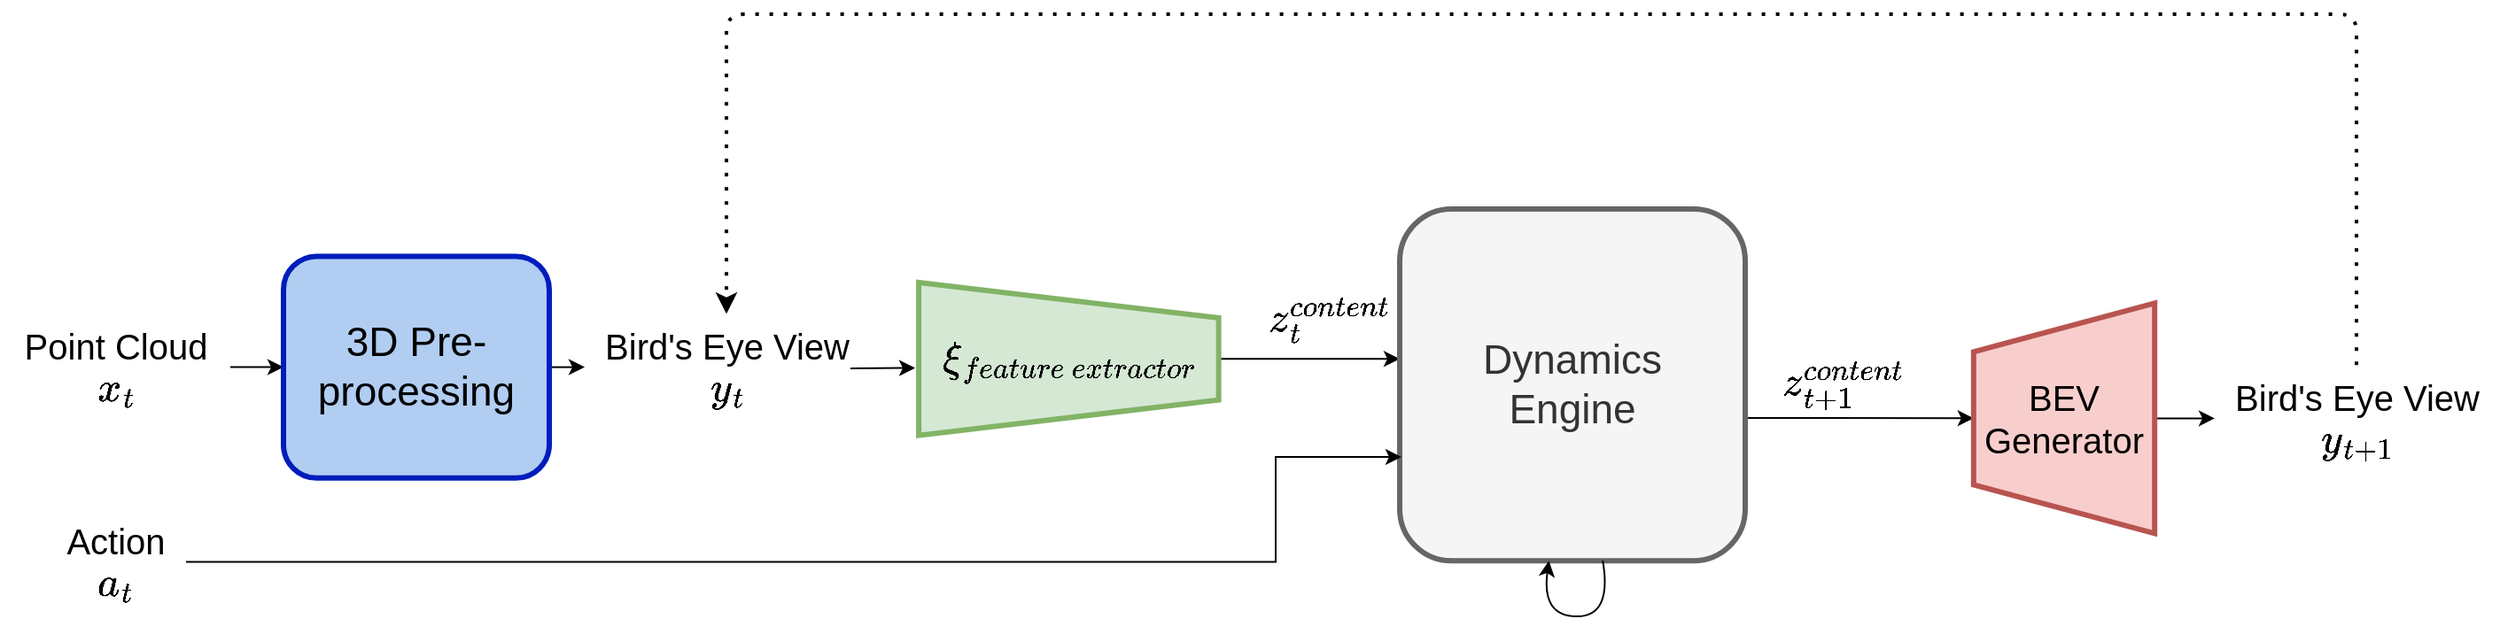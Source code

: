 <mxfile version="21.3.4" type="github">
  <diagram id="EVrbKENyEVnjGAG4AELT" name="Page-1">
    <mxGraphModel dx="1434" dy="746" grid="1" gridSize="10" guides="1" tooltips="1" connect="1" arrows="1" fold="1" page="1" pageScale="1" pageWidth="1169" pageHeight="827" math="1" shadow="0">
      <root>
        <mxCell id="0" />
        <mxCell id="1" parent="0" />
        <mxCell id="f9G_BaiLi3q2K68a_gNP-3" style="edgeStyle=orthogonalEdgeStyle;rounded=0;orthogonalLoop=1;jettySize=auto;html=1;" parent="1" source="rsoeOqy-VsgO8BAAmOL_-3" target="rsoeOqy-VsgO8BAAmOL_-4" edge="1">
          <mxGeometry relative="1" as="geometry">
            <Array as="points">
              <mxPoint x="1030" y="275" />
              <mxPoint x="1030" y="275" />
            </Array>
          </mxGeometry>
        </mxCell>
        <mxCell id="rsoeOqy-VsgO8BAAmOL_-3" value="&lt;div&gt;$$\xi_{feature\&amp;nbsp; extractor}$$&lt;/div&gt;" style="shape=trapezoid;perimeter=trapezoidPerimeter;whiteSpace=wrap;html=1;fixedSize=1;rotation=90;horizontal=0;fontSize=20;fillColor=#d5e8d4;strokeColor=#82b366;strokeWidth=3;" parent="1" vertex="1">
          <mxGeometry x="820" y="190" width="86.36" height="169.28" as="geometry" />
        </mxCell>
        <mxCell id="Qng38_FX3BrwguZekm4N-1" style="edgeStyle=orthogonalEdgeStyle;rounded=0;orthogonalLoop=1;jettySize=auto;html=1;" parent="1" source="rsoeOqy-VsgO8BAAmOL_-4" target="rsoeOqy-VsgO8BAAmOL_-5" edge="1">
          <mxGeometry relative="1" as="geometry">
            <Array as="points">
              <mxPoint x="1290" y="308" />
              <mxPoint x="1290" y="308" />
            </Array>
          </mxGeometry>
        </mxCell>
        <mxCell id="rsoeOqy-VsgO8BAAmOL_-4" value="&lt;p style=&quot;line-height: 130%; font-size: 23px;&quot;&gt;&lt;/p&gt;&lt;div style=&quot;font-size: 23px;&quot;&gt;&lt;font style=&quot;font-size: 23px;&quot;&gt;Dynamics&lt;/font&gt;&lt;/div&gt;&lt;div style=&quot;font-size: 23px;&quot;&gt;&lt;font style=&quot;font-size: 23px;&quot;&gt;Engine&lt;/font&gt;&lt;/div&gt;&lt;p style=&quot;font-size: 23px;&quot;&gt;&lt;/p&gt;" style="rounded=1;whiteSpace=wrap;html=1;fillColor=#f5f5f5;strokeColor=#666666;fontColor=#333333;strokeWidth=3;horizontal=1;" parent="1" vertex="1">
          <mxGeometry x="1050" y="190" width="195" height="198.6" as="geometry" />
        </mxCell>
        <mxCell id="2LGTjAn5IBV8_32J_CFB-2" value="" style="edgeStyle=orthogonalEdgeStyle;rounded=0;orthogonalLoop=1;jettySize=auto;html=1;" parent="1" source="rsoeOqy-VsgO8BAAmOL_-5" target="Qng38_FX3BrwguZekm4N-6" edge="1">
          <mxGeometry relative="1" as="geometry" />
        </mxCell>
        <mxCell id="rsoeOqy-VsgO8BAAmOL_-5" value="&lt;div&gt;BEV Generator&lt;/div&gt;" style="shape=trapezoid;perimeter=trapezoidPerimeter;whiteSpace=wrap;html=1;fixedSize=1;fontSize=20;rotation=90;horizontal=0;direction=east;flipV=1;size=27.5;fillColor=#f8cecc;strokeColor=#b85450;strokeWidth=3;" parent="1" vertex="1">
          <mxGeometry x="1360" y="257.09" width="130" height="102.19" as="geometry" />
        </mxCell>
        <mxCell id="wFatvhg8cRB6fwVL0rMG-9" value="" style="edgeStyle=orthogonalEdgeStyle;rounded=0;orthogonalLoop=1;jettySize=auto;html=1;" parent="1" source="rsoeOqy-VsgO8BAAmOL_-14" target="wFatvhg8cRB6fwVL0rMG-8" edge="1">
          <mxGeometry relative="1" as="geometry" />
        </mxCell>
        <mxCell id="rsoeOqy-VsgO8BAAmOL_-14" value="&lt;div&gt;Point Cloud&lt;/div&gt;&lt;div&gt;\(x_t\)&lt;/div&gt;" style="text;html=1;align=center;verticalAlign=middle;resizable=0;points=[];autosize=1;strokeColor=none;fillColor=none;fontSize=20;" parent="1" vertex="1">
          <mxGeometry x="260" y="249.3" width="130" height="60" as="geometry" />
        </mxCell>
        <mxCell id="f9G_BaiLi3q2K68a_gNP-1" style="edgeStyle=orthogonalEdgeStyle;rounded=0;orthogonalLoop=1;jettySize=auto;html=1;entryX=0.005;entryY=0.705;entryDx=0;entryDy=0;entryPerimeter=0;" parent="1" source="rsoeOqy-VsgO8BAAmOL_-16" target="rsoeOqy-VsgO8BAAmOL_-4" edge="1">
          <mxGeometry relative="1" as="geometry">
            <Array as="points">
              <mxPoint x="980" y="389" />
              <mxPoint x="980" y="330" />
            </Array>
          </mxGeometry>
        </mxCell>
        <mxCell id="rsoeOqy-VsgO8BAAmOL_-16" value="&lt;div&gt;Action&lt;/div&gt;&lt;div&gt;\(a_t\)&lt;/div&gt;" style="text;html=1;align=center;verticalAlign=middle;resizable=0;points=[];autosize=1;strokeColor=none;fillColor=none;fontSize=20;" parent="1" vertex="1">
          <mxGeometry x="285" y="359.28" width="80" height="60" as="geometry" />
        </mxCell>
        <mxCell id="rsoeOqy-VsgO8BAAmOL_-23" value="" style="endArrow=classic;dashed=1;html=1;dashPattern=1 3;strokeWidth=2;rounded=1;fontSize=20;startArrow=none;startFill=0;endFill=1;" parent="1" source="Qng38_FX3BrwguZekm4N-6" target="2mjd-9uhkY1LPrBKcRSL-4" edge="1">
          <mxGeometry width="50" height="50" relative="1" as="geometry">
            <mxPoint x="1865" y="278.18" as="sourcePoint" />
            <mxPoint x="450" y="260" as="targetPoint" />
            <Array as="points">
              <mxPoint x="1590" y="80" />
              <mxPoint x="670" y="80" />
            </Array>
          </mxGeometry>
        </mxCell>
        <mxCell id="2mjd-9uhkY1LPrBKcRSL-4" value="&lt;div&gt;Bird&#39;s Eye View&lt;br&gt;&lt;/div&gt;&lt;div&gt;\(y_t\)&lt;/div&gt;" style="text;html=1;align=center;verticalAlign=middle;resizable=0;points=[];autosize=1;strokeColor=none;fillColor=none;fontSize=20;" parent="1" vertex="1">
          <mxGeometry x="590" y="249.3" width="160" height="60" as="geometry" />
        </mxCell>
        <mxCell id="2mjd-9uhkY1LPrBKcRSL-8" value="" style="endArrow=classic;html=1;rounded=0;fontSize=20;entryX=0.559;entryY=1.012;entryDx=0;entryDy=0;entryPerimeter=0;" parent="1" target="rsoeOqy-VsgO8BAAmOL_-3" edge="1">
          <mxGeometry width="50" height="50" relative="1" as="geometry">
            <mxPoint x="740" y="280" as="sourcePoint" />
            <mxPoint x="770" y="280" as="targetPoint" />
          </mxGeometry>
        </mxCell>
        <mxCell id="2mjd-9uhkY1LPrBKcRSL-21" value="&lt;div&gt;\(z^{content}_{t}\)&lt;/div&gt;" style="text;html=1;align=center;verticalAlign=middle;resizable=0;points=[];autosize=1;strokeColor=none;fillColor=none;fontSize=20;" parent="1" vertex="1">
          <mxGeometry x="920" y="232.13" width="180" height="40" as="geometry" />
        </mxCell>
        <mxCell id="Qng38_FX3BrwguZekm4N-4" value="&lt;div&gt;\(z^{content}_{t+1}\)&lt;/div&gt;" style="text;html=1;align=center;verticalAlign=middle;resizable=0;points=[];autosize=1;strokeColor=none;fillColor=none;fontSize=20;" parent="1" vertex="1">
          <mxGeometry x="1200" y="269.3" width="200" height="40" as="geometry" />
        </mxCell>
        <mxCell id="Qng38_FX3BrwguZekm4N-6" value="&lt;div&gt;Bird&#39;s Eye View&lt;br&gt;&lt;/div&gt;&lt;div&gt;\(y_{t+1}\)&lt;/div&gt;" style="text;html=1;align=center;verticalAlign=middle;resizable=0;points=[];autosize=1;strokeColor=none;fillColor=none;fontSize=20;" parent="1" vertex="1">
          <mxGeometry x="1510" y="278.18" width="160" height="60" as="geometry" />
        </mxCell>
        <mxCell id="Qng38_FX3BrwguZekm4N-11" value="" style="curved=1;endArrow=classic;html=1;rounded=0;" parent="1" source="rsoeOqy-VsgO8BAAmOL_-4" target="rsoeOqy-VsgO8BAAmOL_-4" edge="1">
          <mxGeometry width="50" height="50" relative="1" as="geometry">
            <mxPoint x="1137.5" y="490" as="sourcePoint" />
            <mxPoint x="1187.5" y="440" as="targetPoint" />
            <Array as="points">
              <mxPoint x="1170" y="420" />
              <mxPoint x="1130" y="420" />
            </Array>
          </mxGeometry>
        </mxCell>
        <mxCell id="_wXNu056WR2RPecC8ph6-1" value="" style="edgeStyle=orthogonalEdgeStyle;rounded=0;orthogonalLoop=1;jettySize=auto;html=1;" parent="1" source="wFatvhg8cRB6fwVL0rMG-8" target="2mjd-9uhkY1LPrBKcRSL-4" edge="1">
          <mxGeometry relative="1" as="geometry" />
        </mxCell>
        <mxCell id="wFatvhg8cRB6fwVL0rMG-8" value="&lt;p style=&quot;line-height: 130%; font-size: 23px;&quot;&gt;&lt;/p&gt;&lt;div style=&quot;font-size: 23px;&quot;&gt;&lt;font data-darkreader-inline-color=&quot;&quot; style=&quot;font-size: 23px; --darkreader-inline-color: #e8e6e3;&quot; color=&quot;#000000&quot;&gt;3D Pre-processing&lt;br&gt;&lt;/font&gt;&lt;/div&gt;&lt;p style=&quot;font-size: 23px;&quot;&gt;&lt;/p&gt;" style="rounded=1;whiteSpace=wrap;html=1;fillColor=#B1CDF2;strokeColor=#001DBC;fontColor=#000000;strokeWidth=3;horizontal=1;labelBackgroundColor=none;labelBorderColor=none;" parent="1" vertex="1">
          <mxGeometry x="420" y="216.7" width="150" height="125.19" as="geometry" />
        </mxCell>
      </root>
    </mxGraphModel>
  </diagram>
</mxfile>
